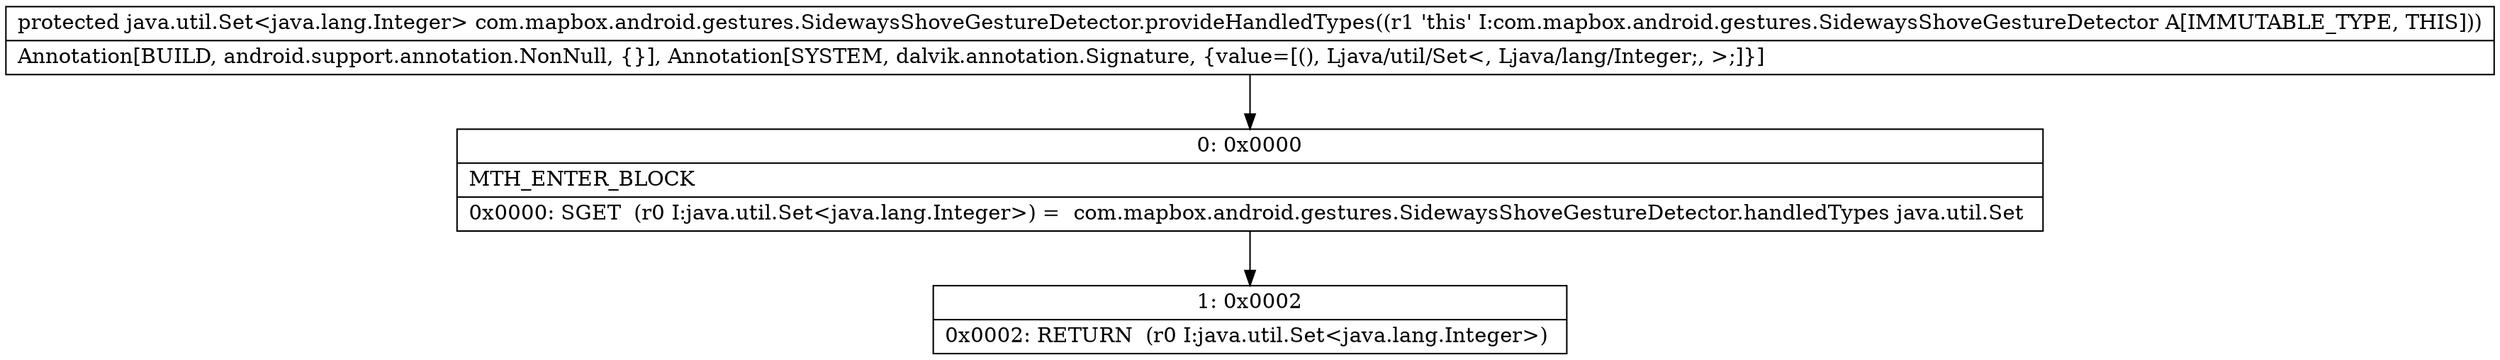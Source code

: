 digraph "CFG forcom.mapbox.android.gestures.SidewaysShoveGestureDetector.provideHandledTypes()Ljava\/util\/Set;" {
Node_0 [shape=record,label="{0\:\ 0x0000|MTH_ENTER_BLOCK\l|0x0000: SGET  (r0 I:java.util.Set\<java.lang.Integer\>) =  com.mapbox.android.gestures.SidewaysShoveGestureDetector.handledTypes java.util.Set \l}"];
Node_1 [shape=record,label="{1\:\ 0x0002|0x0002: RETURN  (r0 I:java.util.Set\<java.lang.Integer\>) \l}"];
MethodNode[shape=record,label="{protected java.util.Set\<java.lang.Integer\> com.mapbox.android.gestures.SidewaysShoveGestureDetector.provideHandledTypes((r1 'this' I:com.mapbox.android.gestures.SidewaysShoveGestureDetector A[IMMUTABLE_TYPE, THIS]))  | Annotation[BUILD, android.support.annotation.NonNull, \{\}], Annotation[SYSTEM, dalvik.annotation.Signature, \{value=[(), Ljava\/util\/Set\<, Ljava\/lang\/Integer;, \>;]\}]\l}"];
MethodNode -> Node_0;
Node_0 -> Node_1;
}

